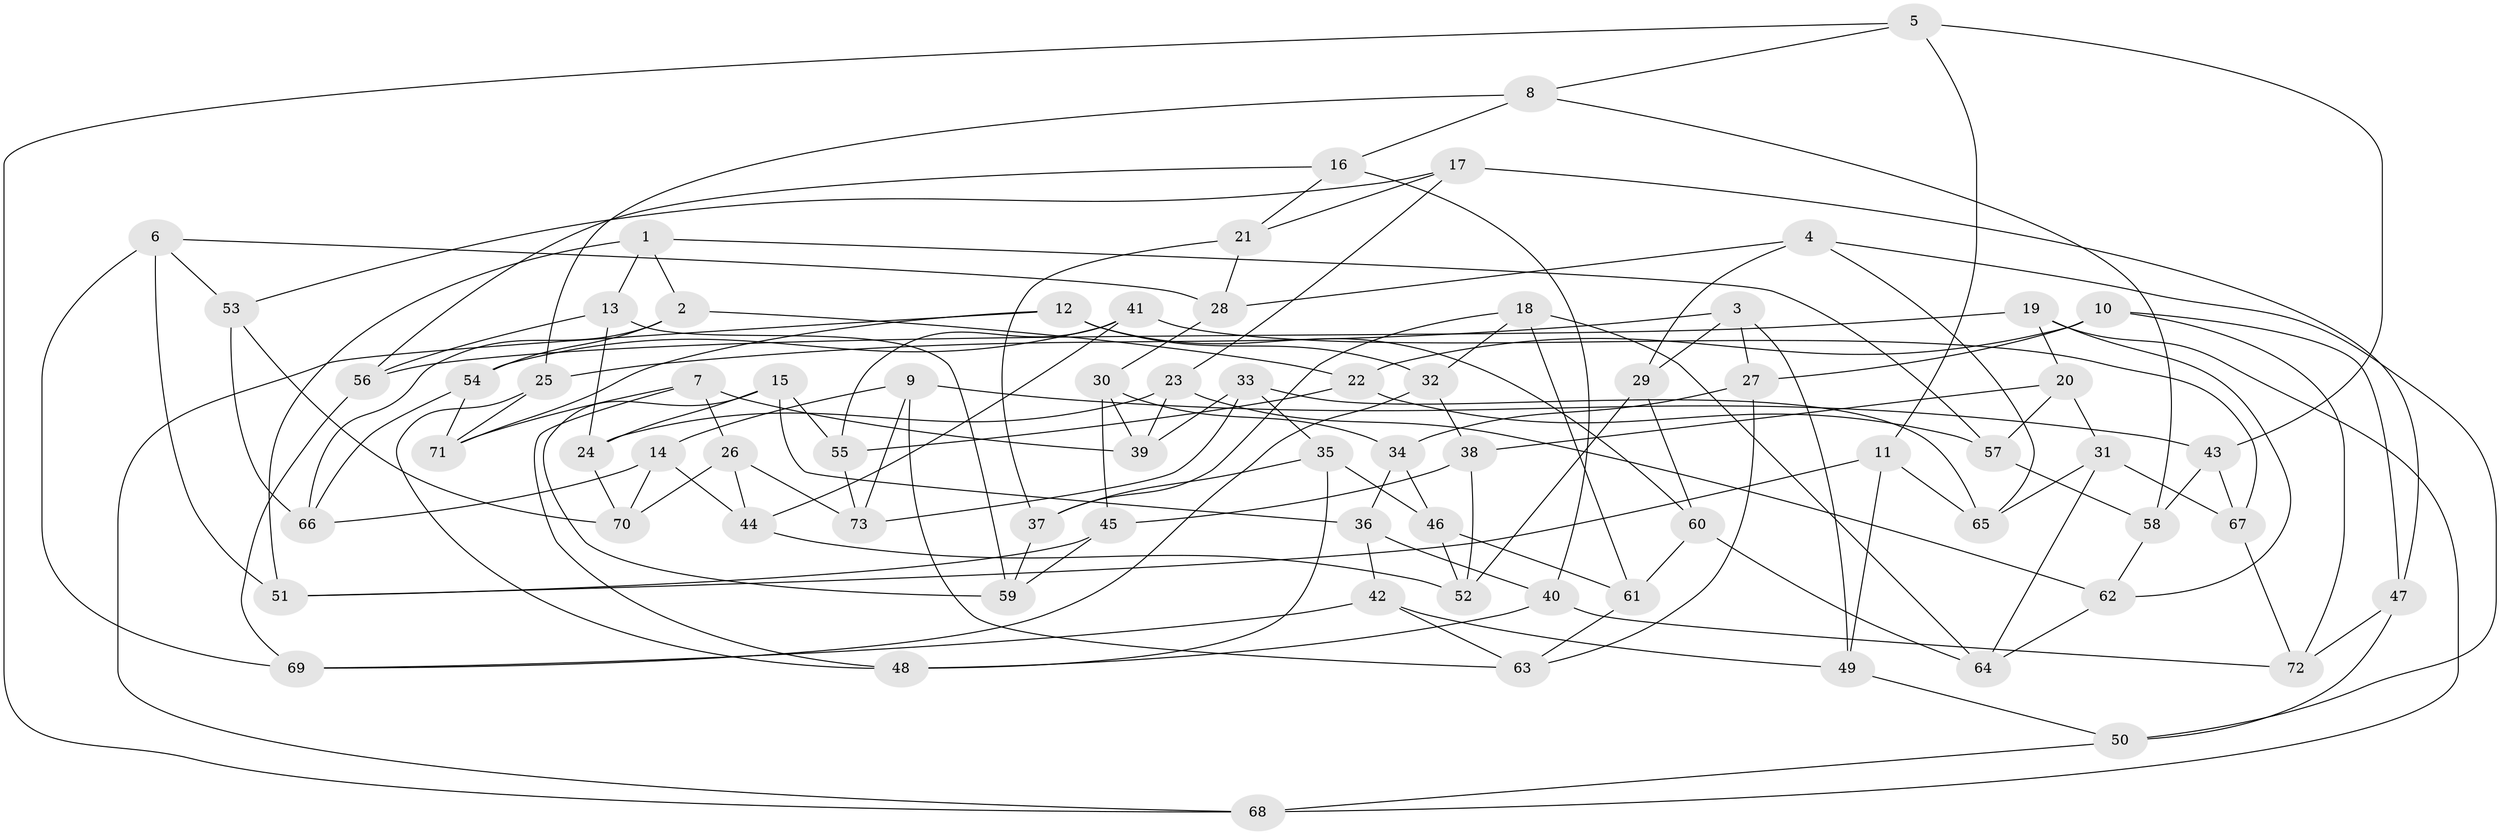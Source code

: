 // Generated by graph-tools (version 1.1) at 2025/38/03/09/25 02:38:16]
// undirected, 73 vertices, 146 edges
graph export_dot {
graph [start="1"]
  node [color=gray90,style=filled];
  1;
  2;
  3;
  4;
  5;
  6;
  7;
  8;
  9;
  10;
  11;
  12;
  13;
  14;
  15;
  16;
  17;
  18;
  19;
  20;
  21;
  22;
  23;
  24;
  25;
  26;
  27;
  28;
  29;
  30;
  31;
  32;
  33;
  34;
  35;
  36;
  37;
  38;
  39;
  40;
  41;
  42;
  43;
  44;
  45;
  46;
  47;
  48;
  49;
  50;
  51;
  52;
  53;
  54;
  55;
  56;
  57;
  58;
  59;
  60;
  61;
  62;
  63;
  64;
  65;
  66;
  67;
  68;
  69;
  70;
  71;
  72;
  73;
  1 -- 13;
  1 -- 51;
  1 -- 2;
  1 -- 57;
  2 -- 54;
  2 -- 66;
  2 -- 22;
  3 -- 27;
  3 -- 29;
  3 -- 49;
  3 -- 25;
  4 -- 28;
  4 -- 29;
  4 -- 65;
  4 -- 50;
  5 -- 68;
  5 -- 43;
  5 -- 8;
  5 -- 11;
  6 -- 51;
  6 -- 53;
  6 -- 28;
  6 -- 69;
  7 -- 39;
  7 -- 26;
  7 -- 71;
  7 -- 48;
  8 -- 25;
  8 -- 16;
  8 -- 58;
  9 -- 73;
  9 -- 43;
  9 -- 14;
  9 -- 63;
  10 -- 22;
  10 -- 72;
  10 -- 47;
  10 -- 27;
  11 -- 49;
  11 -- 65;
  11 -- 51;
  12 -- 32;
  12 -- 60;
  12 -- 68;
  12 -- 71;
  13 -- 59;
  13 -- 56;
  13 -- 24;
  14 -- 44;
  14 -- 70;
  14 -- 66;
  15 -- 36;
  15 -- 24;
  15 -- 59;
  15 -- 55;
  16 -- 56;
  16 -- 21;
  16 -- 40;
  17 -- 21;
  17 -- 53;
  17 -- 47;
  17 -- 23;
  18 -- 32;
  18 -- 37;
  18 -- 61;
  18 -- 64;
  19 -- 56;
  19 -- 62;
  19 -- 68;
  19 -- 20;
  20 -- 57;
  20 -- 38;
  20 -- 31;
  21 -- 37;
  21 -- 28;
  22 -- 55;
  22 -- 57;
  23 -- 62;
  23 -- 24;
  23 -- 39;
  24 -- 70;
  25 -- 71;
  25 -- 48;
  26 -- 44;
  26 -- 73;
  26 -- 70;
  27 -- 63;
  27 -- 34;
  28 -- 30;
  29 -- 60;
  29 -- 52;
  30 -- 34;
  30 -- 39;
  30 -- 45;
  31 -- 64;
  31 -- 65;
  31 -- 67;
  32 -- 38;
  32 -- 69;
  33 -- 35;
  33 -- 73;
  33 -- 39;
  33 -- 65;
  34 -- 46;
  34 -- 36;
  35 -- 37;
  35 -- 48;
  35 -- 46;
  36 -- 42;
  36 -- 40;
  37 -- 59;
  38 -- 45;
  38 -- 52;
  40 -- 48;
  40 -- 72;
  41 -- 54;
  41 -- 55;
  41 -- 44;
  41 -- 67;
  42 -- 63;
  42 -- 49;
  42 -- 69;
  43 -- 58;
  43 -- 67;
  44 -- 52;
  45 -- 51;
  45 -- 59;
  46 -- 52;
  46 -- 61;
  47 -- 72;
  47 -- 50;
  49 -- 50;
  50 -- 68;
  53 -- 70;
  53 -- 66;
  54 -- 66;
  54 -- 71;
  55 -- 73;
  56 -- 69;
  57 -- 58;
  58 -- 62;
  60 -- 64;
  60 -- 61;
  61 -- 63;
  62 -- 64;
  67 -- 72;
}
